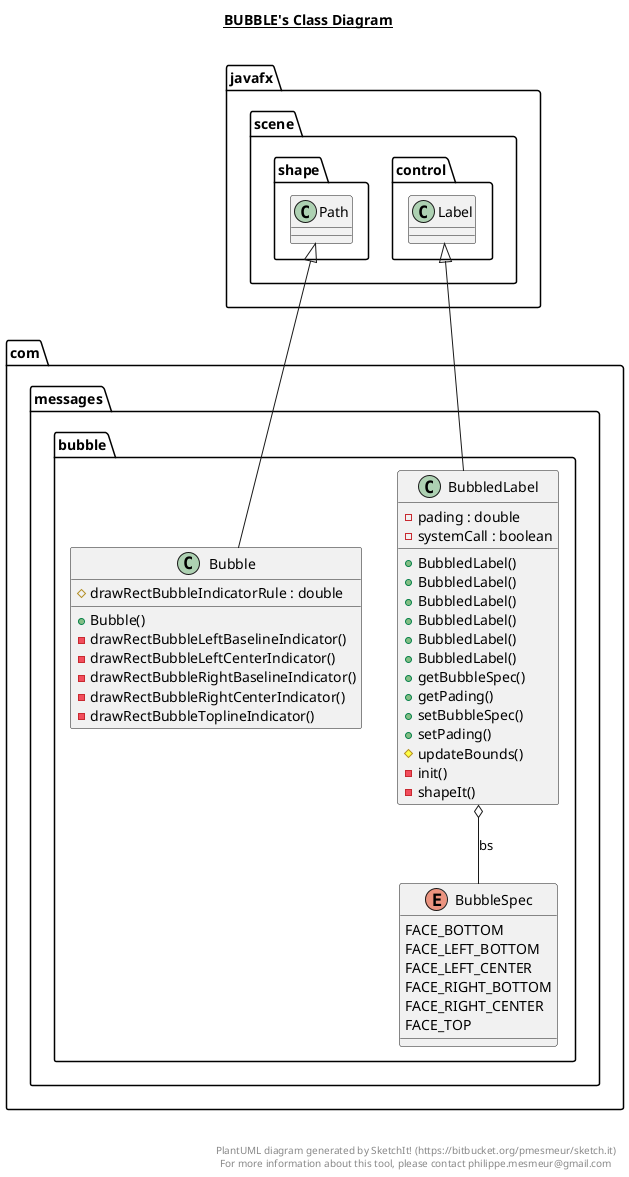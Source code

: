@startuml

title __BUBBLE's Class Diagram__\n

  namespace com.messages {
    namespace bubble {
      class com.messages.bubble.Bubble {
          # drawRectBubbleIndicatorRule : double
          + Bubble()
          - drawRectBubbleLeftBaselineIndicator()
          - drawRectBubbleLeftCenterIndicator()
          - drawRectBubbleRightBaselineIndicator()
          - drawRectBubbleRightCenterIndicator()
          - drawRectBubbleToplineIndicator()
      }
    }
  }
  

  namespace com.messages {
    namespace bubble {
      enum BubbleSpec {
        FACE_BOTTOM
        FACE_LEFT_BOTTOM
        FACE_LEFT_CENTER
        FACE_RIGHT_BOTTOM
        FACE_RIGHT_CENTER
        FACE_TOP
      }
    }
  }
  

  namespace com.messages {
    namespace bubble {
      class com.messages.bubble.BubbledLabel {
          - pading : double
          - systemCall : boolean
          + BubbledLabel()
          + BubbledLabel()
          + BubbledLabel()
          + BubbledLabel()
          + BubbledLabel()
          + BubbledLabel()
          + getBubbleSpec()
          + getPading()
          + setBubbleSpec()
          + setPading()
          # updateBounds()
          - init()
          - shapeIt()
      }
    }
  }
  

  com.messages.bubble.Bubble -up-|> javafx.scene.shape.Path
  com.messages.bubble.BubbledLabel -up-|> javafx.scene.control.Label
  com.messages.bubble.BubbledLabel o-- com.messages.bubble.BubbleSpec : bs


right footer


PlantUML diagram generated by SketchIt! (https://bitbucket.org/pmesmeur/sketch.it)
For more information about this tool, please contact philippe.mesmeur@gmail.com
endfooter

@enduml
